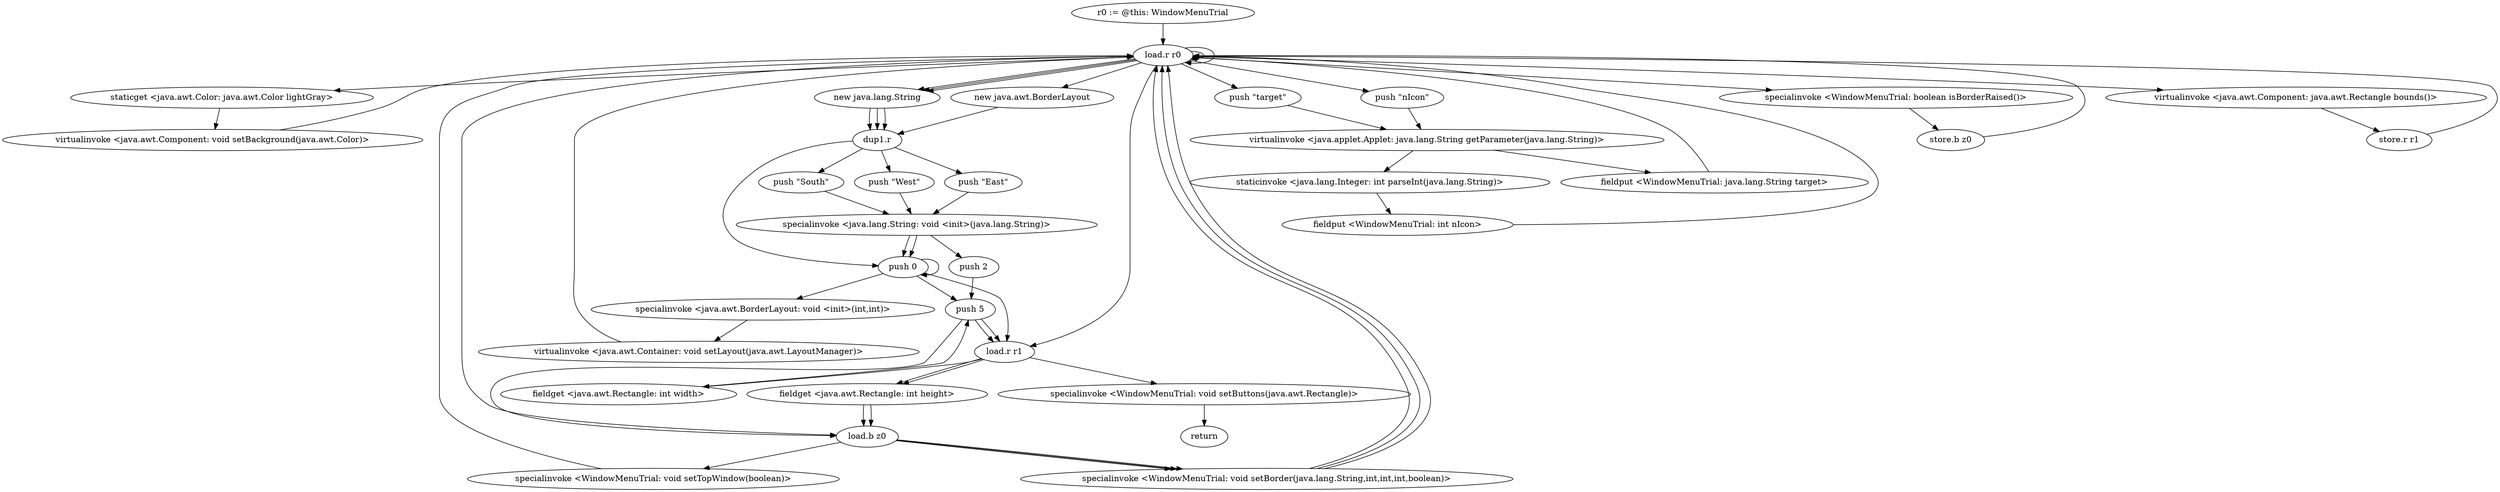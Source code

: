 digraph "" {
    "r0 := @this: WindowMenuTrial"
    "load.r r0"
    "r0 := @this: WindowMenuTrial"->"load.r r0";
    "staticget <java.awt.Color: java.awt.Color lightGray>"
    "load.r r0"->"staticget <java.awt.Color: java.awt.Color lightGray>";
    "virtualinvoke <java.awt.Component: void setBackground(java.awt.Color)>"
    "staticget <java.awt.Color: java.awt.Color lightGray>"->"virtualinvoke <java.awt.Component: void setBackground(java.awt.Color)>";
    "virtualinvoke <java.awt.Component: void setBackground(java.awt.Color)>"->"load.r r0";
    "new java.awt.BorderLayout"
    "load.r r0"->"new java.awt.BorderLayout";
    "dup1.r"
    "new java.awt.BorderLayout"->"dup1.r";
    "push 0"
    "dup1.r"->"push 0";
    "push 0"->"push 0";
    "specialinvoke <java.awt.BorderLayout: void <init>(int,int)>"
    "push 0"->"specialinvoke <java.awt.BorderLayout: void <init>(int,int)>";
    "virtualinvoke <java.awt.Container: void setLayout(java.awt.LayoutManager)>"
    "specialinvoke <java.awt.BorderLayout: void <init>(int,int)>"->"virtualinvoke <java.awt.Container: void setLayout(java.awt.LayoutManager)>";
    "virtualinvoke <java.awt.Container: void setLayout(java.awt.LayoutManager)>"->"load.r r0";
    "load.r r0"->"load.r r0";
    "push \"target\""
    "load.r r0"->"push \"target\"";
    "virtualinvoke <java.applet.Applet: java.lang.String getParameter(java.lang.String)>"
    "push \"target\""->"virtualinvoke <java.applet.Applet: java.lang.String getParameter(java.lang.String)>";
    "fieldput <WindowMenuTrial: java.lang.String target>"
    "virtualinvoke <java.applet.Applet: java.lang.String getParameter(java.lang.String)>"->"fieldput <WindowMenuTrial: java.lang.String target>";
    "fieldput <WindowMenuTrial: java.lang.String target>"->"load.r r0";
    "specialinvoke <WindowMenuTrial: boolean isBorderRaised()>"
    "load.r r0"->"specialinvoke <WindowMenuTrial: boolean isBorderRaised()>";
    "store.b z0"
    "specialinvoke <WindowMenuTrial: boolean isBorderRaised()>"->"store.b z0";
    "store.b z0"->"load.r r0";
    "load.b z0"
    "load.r r0"->"load.b z0";
    "specialinvoke <WindowMenuTrial: void setTopWindow(boolean)>"
    "load.b z0"->"specialinvoke <WindowMenuTrial: void setTopWindow(boolean)>";
    "specialinvoke <WindowMenuTrial: void setTopWindow(boolean)>"->"load.r r0";
    "virtualinvoke <java.awt.Component: java.awt.Rectangle bounds()>"
    "load.r r0"->"virtualinvoke <java.awt.Component: java.awt.Rectangle bounds()>";
    "store.r r1"
    "virtualinvoke <java.awt.Component: java.awt.Rectangle bounds()>"->"store.r r1";
    "store.r r1"->"load.r r0";
    "new java.lang.String"
    "load.r r0"->"new java.lang.String";
    "new java.lang.String"->"dup1.r";
    "push \"West\""
    "dup1.r"->"push \"West\"";
    "specialinvoke <java.lang.String: void <init>(java.lang.String)>"
    "push \"West\""->"specialinvoke <java.lang.String: void <init>(java.lang.String)>";
    "specialinvoke <java.lang.String: void <init>(java.lang.String)>"->"push 0";
    "push 5"
    "push 0"->"push 5";
    "load.r r1"
    "push 5"->"load.r r1";
    "fieldget <java.awt.Rectangle: int height>"
    "load.r r1"->"fieldget <java.awt.Rectangle: int height>";
    "fieldget <java.awt.Rectangle: int height>"->"load.b z0";
    "specialinvoke <WindowMenuTrial: void setBorder(java.lang.String,int,int,int,boolean)>"
    "load.b z0"->"specialinvoke <WindowMenuTrial: void setBorder(java.lang.String,int,int,int,boolean)>";
    "specialinvoke <WindowMenuTrial: void setBorder(java.lang.String,int,int,int,boolean)>"->"load.r r0";
    "load.r r0"->"new java.lang.String";
    "new java.lang.String"->"dup1.r";
    "push \"East\""
    "dup1.r"->"push \"East\"";
    "push \"East\""->"specialinvoke <java.lang.String: void <init>(java.lang.String)>";
    "push 2"
    "specialinvoke <java.lang.String: void <init>(java.lang.String)>"->"push 2";
    "push 2"->"push 5";
    "push 5"->"load.r r1";
    "load.r r1"->"fieldget <java.awt.Rectangle: int height>";
    "fieldget <java.awt.Rectangle: int height>"->"load.b z0";
    "load.b z0"->"specialinvoke <WindowMenuTrial: void setBorder(java.lang.String,int,int,int,boolean)>";
    "specialinvoke <WindowMenuTrial: void setBorder(java.lang.String,int,int,int,boolean)>"->"load.r r0";
    "load.r r0"->"new java.lang.String";
    "new java.lang.String"->"dup1.r";
    "push \"South\""
    "dup1.r"->"push \"South\"";
    "push \"South\""->"specialinvoke <java.lang.String: void <init>(java.lang.String)>";
    "specialinvoke <java.lang.String: void <init>(java.lang.String)>"->"push 0";
    "push 0"->"load.r r1";
    "fieldget <java.awt.Rectangle: int width>"
    "load.r r1"->"fieldget <java.awt.Rectangle: int width>";
    "fieldget <java.awt.Rectangle: int width>"->"push 5";
    "push 5"->"load.b z0";
    "load.b z0"->"specialinvoke <WindowMenuTrial: void setBorder(java.lang.String,int,int,int,boolean)>";
    "specialinvoke <WindowMenuTrial: void setBorder(java.lang.String,int,int,int,boolean)>"->"load.r r0";
    "load.r r0"->"load.r r0";
    "push \"nIcon\""
    "load.r r0"->"push \"nIcon\"";
    "push \"nIcon\""->"virtualinvoke <java.applet.Applet: java.lang.String getParameter(java.lang.String)>";
    "staticinvoke <java.lang.Integer: int parseInt(java.lang.String)>"
    "virtualinvoke <java.applet.Applet: java.lang.String getParameter(java.lang.String)>"->"staticinvoke <java.lang.Integer: int parseInt(java.lang.String)>";
    "fieldput <WindowMenuTrial: int nIcon>"
    "staticinvoke <java.lang.Integer: int parseInt(java.lang.String)>"->"fieldput <WindowMenuTrial: int nIcon>";
    "fieldput <WindowMenuTrial: int nIcon>"->"load.r r0";
    "load.r r0"->"load.r r1";
    "specialinvoke <WindowMenuTrial: void setButtons(java.awt.Rectangle)>"
    "load.r r1"->"specialinvoke <WindowMenuTrial: void setButtons(java.awt.Rectangle)>";
    "return"
    "specialinvoke <WindowMenuTrial: void setButtons(java.awt.Rectangle)>"->"return";
}
